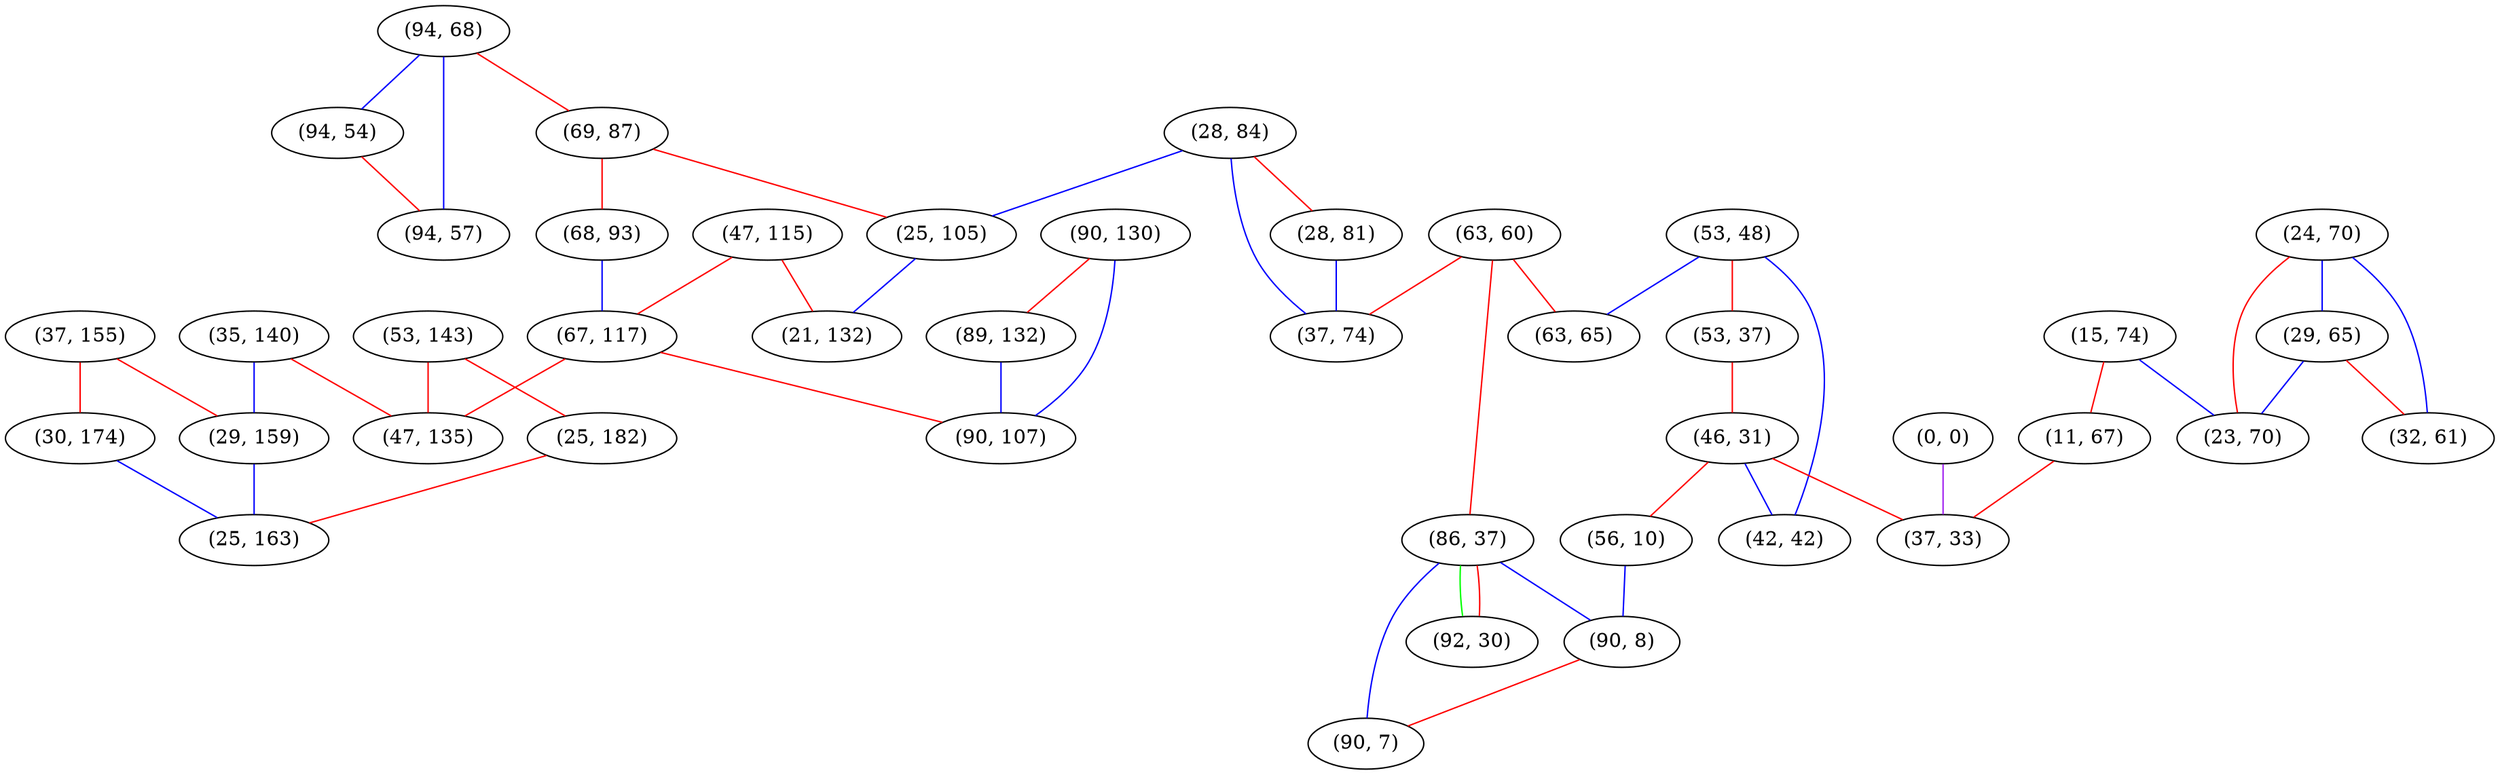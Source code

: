 graph "" {
"(53, 143)";
"(35, 140)";
"(24, 70)";
"(37, 155)";
"(15, 74)";
"(28, 84)";
"(53, 48)";
"(47, 115)";
"(94, 68)";
"(69, 87)";
"(25, 182)";
"(25, 105)";
"(63, 60)";
"(28, 81)";
"(30, 174)";
"(29, 159)";
"(11, 67)";
"(94, 54)";
"(29, 65)";
"(37, 74)";
"(53, 37)";
"(25, 163)";
"(0, 0)";
"(46, 31)";
"(86, 37)";
"(90, 130)";
"(21, 132)";
"(94, 57)";
"(37, 33)";
"(56, 10)";
"(68, 93)";
"(92, 30)";
"(89, 132)";
"(42, 42)";
"(67, 117)";
"(90, 8)";
"(90, 107)";
"(47, 135)";
"(90, 7)";
"(23, 70)";
"(32, 61)";
"(63, 65)";
"(53, 143)" -- "(25, 182)"  [color=red, key=0, weight=1];
"(53, 143)" -- "(47, 135)"  [color=red, key=0, weight=1];
"(35, 140)" -- "(29, 159)"  [color=blue, key=0, weight=3];
"(35, 140)" -- "(47, 135)"  [color=red, key=0, weight=1];
"(24, 70)" -- "(29, 65)"  [color=blue, key=0, weight=3];
"(24, 70)" -- "(23, 70)"  [color=red, key=0, weight=1];
"(24, 70)" -- "(32, 61)"  [color=blue, key=0, weight=3];
"(37, 155)" -- "(29, 159)"  [color=red, key=0, weight=1];
"(37, 155)" -- "(30, 174)"  [color=red, key=0, weight=1];
"(15, 74)" -- "(23, 70)"  [color=blue, key=0, weight=3];
"(15, 74)" -- "(11, 67)"  [color=red, key=0, weight=1];
"(28, 84)" -- "(37, 74)"  [color=blue, key=0, weight=3];
"(28, 84)" -- "(28, 81)"  [color=red, key=0, weight=1];
"(28, 84)" -- "(25, 105)"  [color=blue, key=0, weight=3];
"(53, 48)" -- "(63, 65)"  [color=blue, key=0, weight=3];
"(53, 48)" -- "(53, 37)"  [color=red, key=0, weight=1];
"(53, 48)" -- "(42, 42)"  [color=blue, key=0, weight=3];
"(47, 115)" -- "(21, 132)"  [color=red, key=0, weight=1];
"(47, 115)" -- "(67, 117)"  [color=red, key=0, weight=1];
"(94, 68)" -- "(94, 57)"  [color=blue, key=0, weight=3];
"(94, 68)" -- "(69, 87)"  [color=red, key=0, weight=1];
"(94, 68)" -- "(94, 54)"  [color=blue, key=0, weight=3];
"(69, 87)" -- "(68, 93)"  [color=red, key=0, weight=1];
"(69, 87)" -- "(25, 105)"  [color=red, key=0, weight=1];
"(25, 182)" -- "(25, 163)"  [color=red, key=0, weight=1];
"(25, 105)" -- "(21, 132)"  [color=blue, key=0, weight=3];
"(63, 60)" -- "(37, 74)"  [color=red, key=0, weight=1];
"(63, 60)" -- "(86, 37)"  [color=red, key=0, weight=1];
"(63, 60)" -- "(63, 65)"  [color=red, key=0, weight=1];
"(28, 81)" -- "(37, 74)"  [color=blue, key=0, weight=3];
"(30, 174)" -- "(25, 163)"  [color=blue, key=0, weight=3];
"(29, 159)" -- "(25, 163)"  [color=blue, key=0, weight=3];
"(11, 67)" -- "(37, 33)"  [color=red, key=0, weight=1];
"(94, 54)" -- "(94, 57)"  [color=red, key=0, weight=1];
"(29, 65)" -- "(23, 70)"  [color=blue, key=0, weight=3];
"(29, 65)" -- "(32, 61)"  [color=red, key=0, weight=1];
"(53, 37)" -- "(46, 31)"  [color=red, key=0, weight=1];
"(0, 0)" -- "(37, 33)"  [color=purple, key=0, weight=4];
"(46, 31)" -- "(37, 33)"  [color=red, key=0, weight=1];
"(46, 31)" -- "(42, 42)"  [color=blue, key=0, weight=3];
"(46, 31)" -- "(56, 10)"  [color=red, key=0, weight=1];
"(86, 37)" -- "(90, 7)"  [color=blue, key=0, weight=3];
"(86, 37)" -- "(92, 30)"  [color=green, key=0, weight=2];
"(86, 37)" -- "(92, 30)"  [color=red, key=1, weight=1];
"(86, 37)" -- "(90, 8)"  [color=blue, key=0, weight=3];
"(90, 130)" -- "(90, 107)"  [color=blue, key=0, weight=3];
"(90, 130)" -- "(89, 132)"  [color=red, key=0, weight=1];
"(56, 10)" -- "(90, 8)"  [color=blue, key=0, weight=3];
"(68, 93)" -- "(67, 117)"  [color=blue, key=0, weight=3];
"(89, 132)" -- "(90, 107)"  [color=blue, key=0, weight=3];
"(67, 117)" -- "(90, 107)"  [color=red, key=0, weight=1];
"(67, 117)" -- "(47, 135)"  [color=red, key=0, weight=1];
"(90, 8)" -- "(90, 7)"  [color=red, key=0, weight=1];
}
